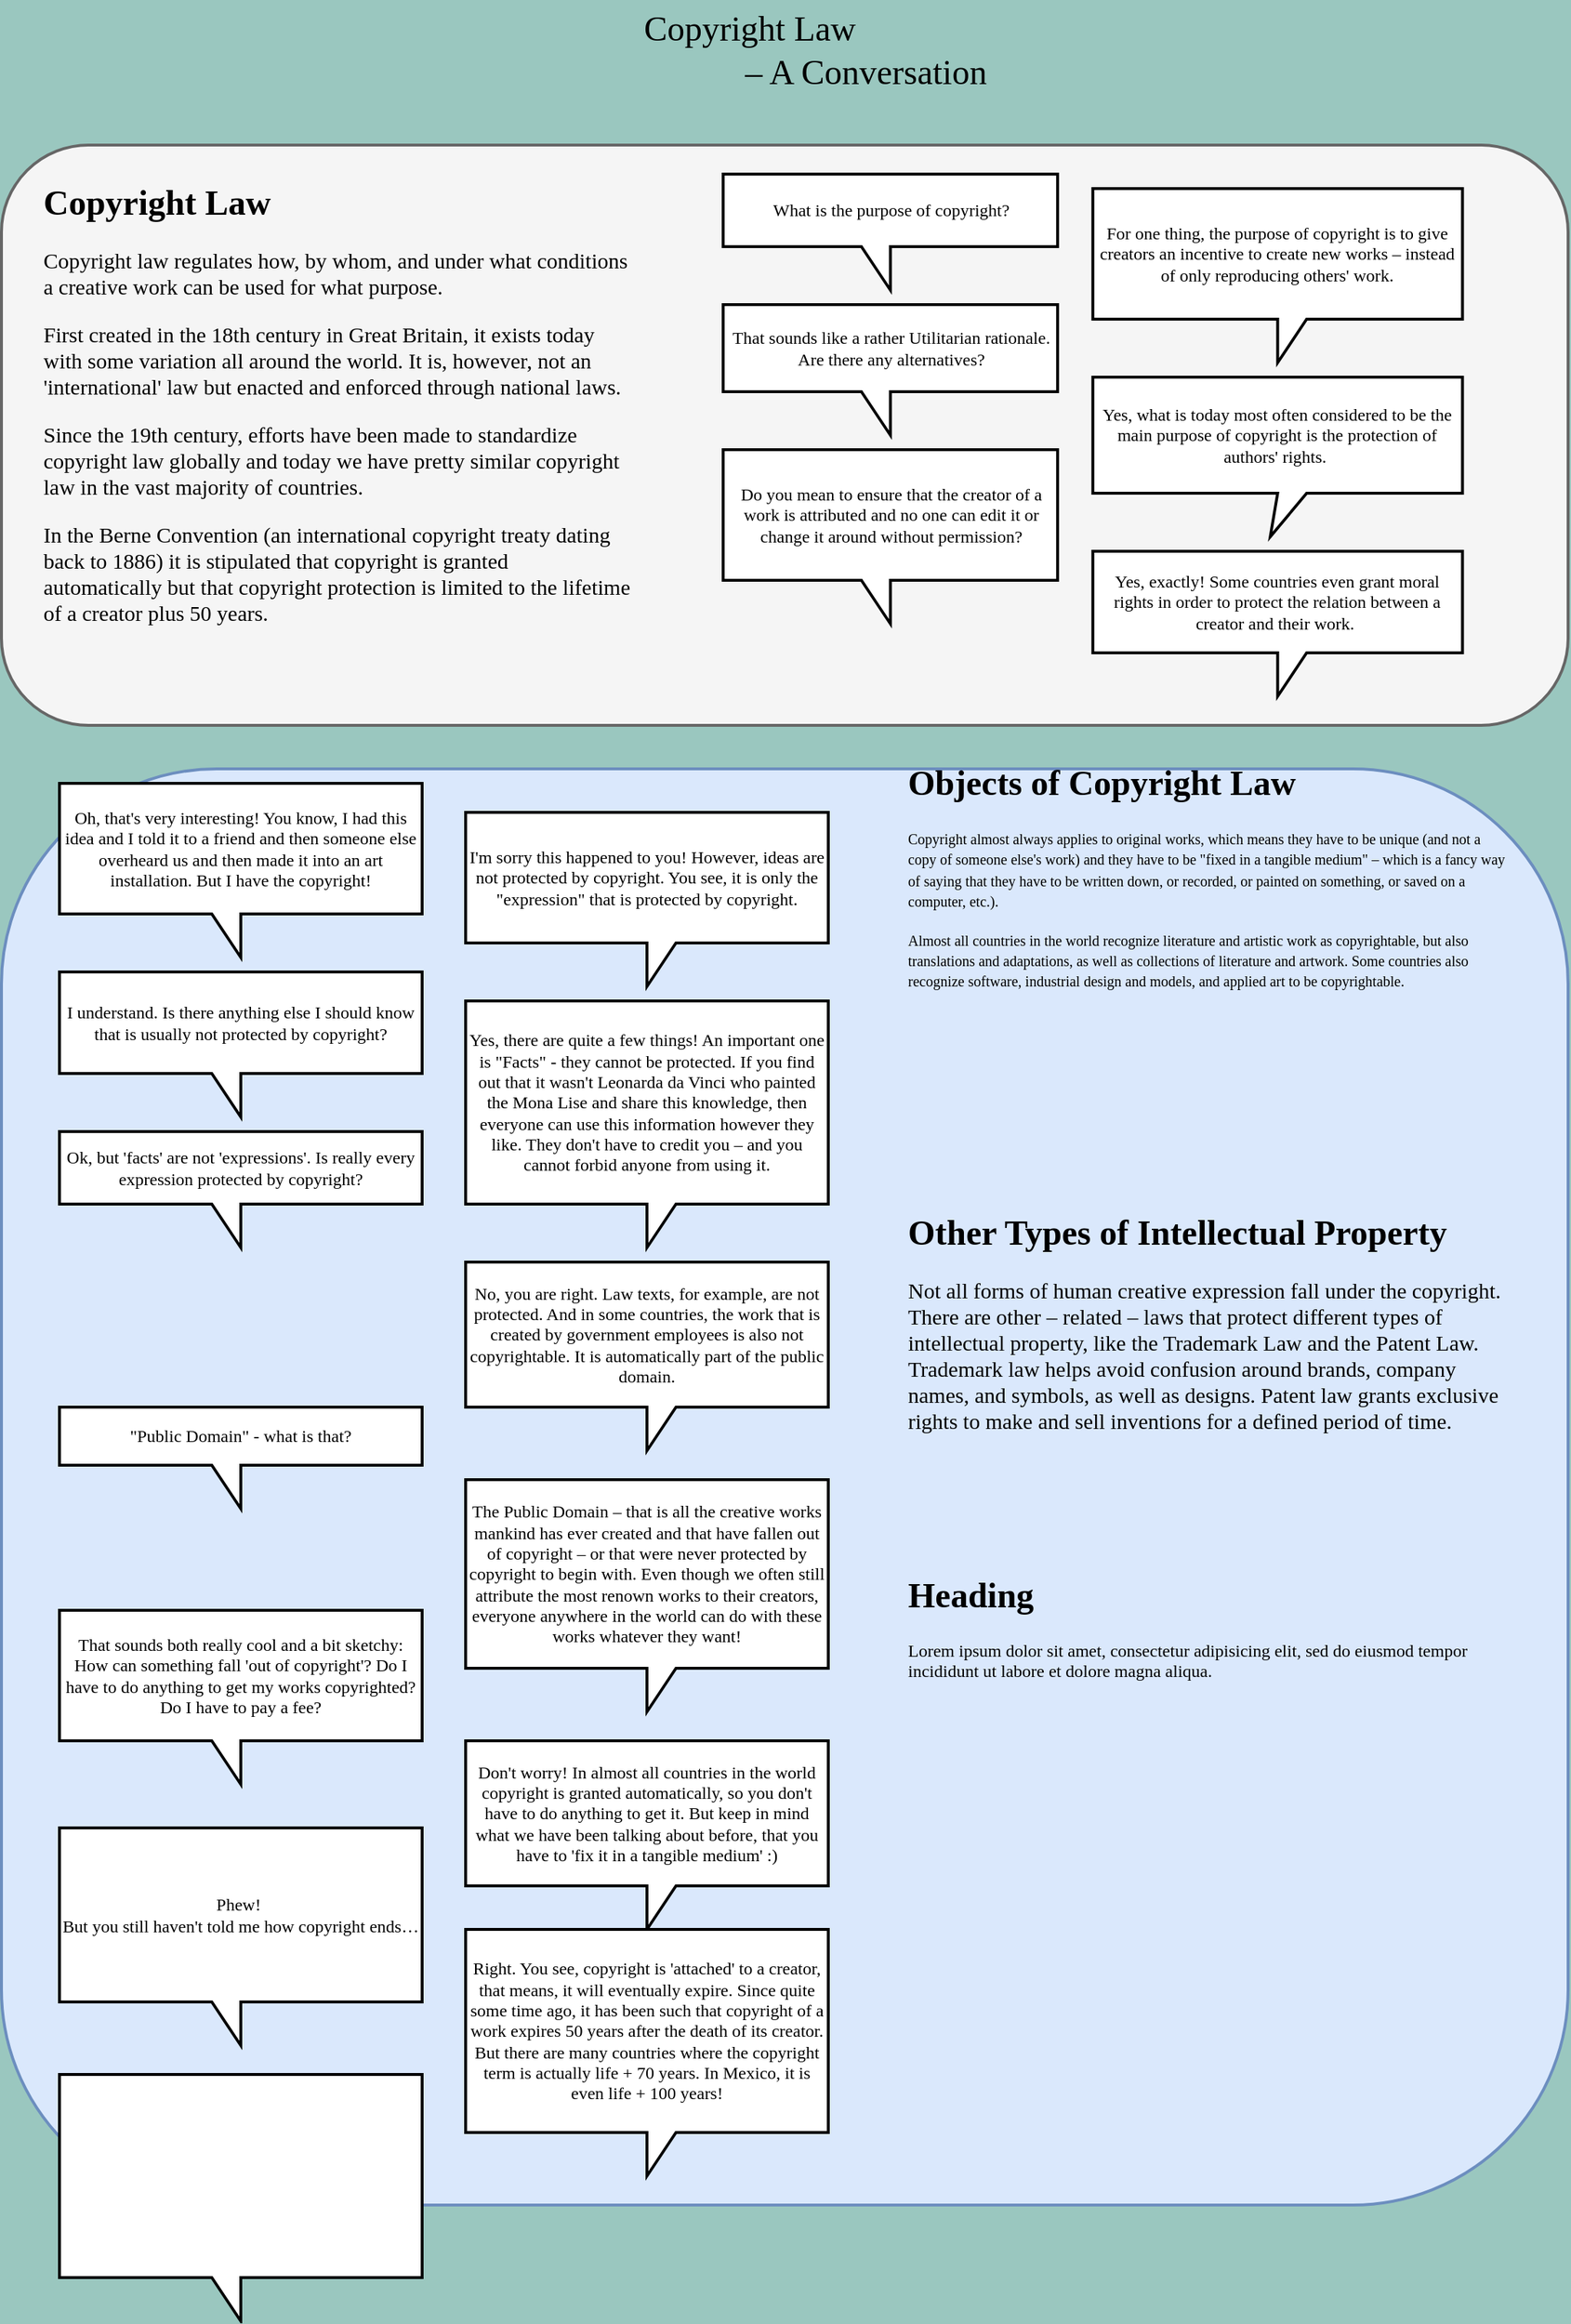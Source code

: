 <mxfile version="12.6.2" type="github">
  <diagram name="Page-1" id="ad52d381-51e7-2e0d-a935-2d0ddd2fd229">
    <mxGraphModel dx="1404" dy="1717" grid="1" gridSize="10" guides="1" tooltips="1" connect="1" arrows="1" fold="1" page="1" pageScale="1" pageWidth="1169" pageHeight="827" background="#9AC7BF" math="0" shadow="0">
      <root>
        <mxCell id="0"/>
        <mxCell id="1" parent="0"/>
        <mxCell id="lcUeHcnI_oaIsX3chBQn-14" value="Copyright Law" style="text;html=1;strokeColor=none;fillColor=none;align=center;verticalAlign=middle;whiteSpace=wrap;rounded=0;fontFamily=Verdana;fontSize=24;" vertex="1" parent="1">
          <mxGeometry x="456.33" y="-810" width="200" height="40" as="geometry"/>
        </mxCell>
        <mxCell id="lcUeHcnI_oaIsX3chBQn-15" value="– A Conversation" style="text;html=1;strokeColor=none;fillColor=none;align=center;verticalAlign=middle;whiteSpace=wrap;rounded=0;fontFamily=Verdana;fontSize=24;" vertex="1" parent="1">
          <mxGeometry x="526.33" y="-770" width="220" height="20" as="geometry"/>
        </mxCell>
        <mxCell id="lcUeHcnI_oaIsX3chBQn-23" value="" style="rounded=1;whiteSpace=wrap;html=1;strokeWidth=2;fontFamily=Verdana;fontSize=12;fillColor=#dae8fc;strokeColor=#6c8ebf;" vertex="1" parent="1">
          <mxGeometry x="40" y="-280" width="1080" height="990" as="geometry"/>
        </mxCell>
        <mxCell id="lcUeHcnI_oaIsX3chBQn-24" value="" style="group" vertex="1" connectable="0" parent="1">
          <mxGeometry x="40" y="-710" width="1080" height="410" as="geometry"/>
        </mxCell>
        <mxCell id="lcUeHcnI_oaIsX3chBQn-16" value="" style="rounded=1;whiteSpace=wrap;html=1;strokeWidth=2;fontFamily=Verdana;fontSize=24;fillColor=#f5f5f5;strokeColor=#666666;fontColor=#333333;" vertex="1" parent="lcUeHcnI_oaIsX3chBQn-24">
          <mxGeometry width="1080" height="400" as="geometry"/>
        </mxCell>
        <mxCell id="lcUeHcnI_oaIsX3chBQn-12" value="For one thing, the purpose of copyright is to give creators an incentive to create new works – instead of only reproducing others&#39; work." style="shape=callout;whiteSpace=wrap;html=1;perimeter=calloutPerimeter;strokeWidth=2;fontFamily=Verdana;" vertex="1" parent="lcUeHcnI_oaIsX3chBQn-24">
          <mxGeometry x="752.36" y="30" width="254.831" height="120" as="geometry"/>
        </mxCell>
        <mxCell id="lcUeHcnI_oaIsX3chBQn-13" value="What is the purpose of copyright?" style="shape=callout;whiteSpace=wrap;html=1;perimeter=calloutPerimeter;strokeWidth=2;fontFamily=Verdana;flipV=0;flipH=1;" vertex="1" parent="lcUeHcnI_oaIsX3chBQn-24">
          <mxGeometry x="497.528" y="20" width="230.562" height="80" as="geometry"/>
        </mxCell>
        <mxCell id="lcUeHcnI_oaIsX3chBQn-17" value="&lt;h1&gt;&lt;font style=&quot;font-size: 24px&quot;&gt;Copyright Law&lt;/font&gt;&lt;/h1&gt;&lt;p style=&quot;font-size: 15px&quot;&gt;&lt;font style=&quot;font-size: 15px&quot;&gt;Copyright law regulates how, by whom, and under what conditions a creative work can be used for what purpose.&amp;nbsp;&lt;/font&gt;&lt;/p&gt;&lt;p style=&quot;font-size: 15px&quot;&gt;&lt;font style=&quot;font-size: 15px&quot;&gt;First created in the 18th century in Great Britain, it exists today with some variation all around the world. It is, however, not an &#39;international&#39; law but enacted and enforced through national laws.&amp;nbsp;&lt;/font&gt;&lt;/p&gt;&lt;p style=&quot;font-size: 15px&quot;&gt;&lt;font style=&quot;font-size: 15px&quot;&gt;Since the 19th century, efforts have been made to standardize copyright law globally and today we have pretty similar copyright law in the vast majority of countries.&lt;/font&gt;&lt;/p&gt;&lt;p style=&quot;font-size: 15px&quot;&gt;&lt;font style=&quot;font-size: 15px&quot;&gt;In the Berne Convention (an international copyright treaty dating back to 1886) it is stipulated that copyright is granted automatically but that copyright protection is limited to the lifetime of a creator plus 50 years.&amp;nbsp;&lt;/font&gt;&lt;/p&gt;" style="text;html=1;strokeColor=none;fillColor=none;spacing=5;spacingTop=-20;whiteSpace=wrap;overflow=hidden;rounded=0;fontFamily=Verdana;fontSize=12;" vertex="1" parent="lcUeHcnI_oaIsX3chBQn-24">
          <mxGeometry x="24.27" y="20" width="412.58" height="390" as="geometry"/>
        </mxCell>
        <mxCell id="lcUeHcnI_oaIsX3chBQn-18" value="That sounds like a rather Utilitarian rationale. Are there any alternatives?" style="shape=callout;whiteSpace=wrap;html=1;perimeter=calloutPerimeter;strokeWidth=2;fontFamily=Verdana;fontSize=12;flipH=1;" vertex="1" parent="lcUeHcnI_oaIsX3chBQn-24">
          <mxGeometry x="497.528" y="110" width="230.562" height="90" as="geometry"/>
        </mxCell>
        <mxCell id="lcUeHcnI_oaIsX3chBQn-19" value="Yes, what is today most often considered to be the main purpose of copyright is the protection of authors&#39; rights.&amp;nbsp;" style="shape=callout;whiteSpace=wrap;html=1;perimeter=calloutPerimeter;strokeWidth=2;fontFamily=Verdana;fontSize=12;position2=0.48;" vertex="1" parent="lcUeHcnI_oaIsX3chBQn-24">
          <mxGeometry x="752.36" y="160" width="254.831" height="110" as="geometry"/>
        </mxCell>
        <mxCell id="lcUeHcnI_oaIsX3chBQn-20" value="Do you mean to ensure that the creator of a work is attributed and no one can edit it or change it around without permission?" style="shape=callout;whiteSpace=wrap;html=1;perimeter=calloutPerimeter;strokeWidth=2;fontFamily=Verdana;fontSize=12;flipH=1;" vertex="1" parent="lcUeHcnI_oaIsX3chBQn-24">
          <mxGeometry x="497.528" y="210" width="230.562" height="120" as="geometry"/>
        </mxCell>
        <mxCell id="lcUeHcnI_oaIsX3chBQn-21" value="Yes, exactly! Some countries even grant moral rights in order to protect the relation between a creator and their work.&amp;nbsp;" style="shape=callout;whiteSpace=wrap;html=1;perimeter=calloutPerimeter;strokeWidth=2;fontFamily=Verdana;fontSize=12;" vertex="1" parent="lcUeHcnI_oaIsX3chBQn-24">
          <mxGeometry x="752.36" y="280" width="254.831" height="100" as="geometry"/>
        </mxCell>
        <mxCell id="lcUeHcnI_oaIsX3chBQn-26" value="&lt;h1&gt;&lt;span&gt;Objects of Copyright Law&lt;/span&gt;&lt;/h1&gt;&lt;p&gt;&lt;font size=&quot;1&quot;&gt;&lt;span style=&quot;font-weight: 400&quot;&gt;Copyright almost always applies to original works, which means they have to be unique (and not a copy of someone else&#39;s work) and they have to be &quot;fixed in a tangible medium&quot; – which is a fancy way of saying that they have to be written down, or recorded, or painted on something, or saved on a computer, etc.).&lt;/span&gt;&lt;/font&gt;&lt;/p&gt;&lt;div&gt;&lt;font size=&quot;1&quot;&gt;Almost all countries in the world recognize literature and artistic work as copyrightable, but also translations and adaptations, as well as collections of literature and artwork. Some countries also recognize software, industrial design and models, and applied art to be copyrightable.&lt;/font&gt;&lt;/div&gt;" style="text;html=1;strokeColor=none;fillColor=none;spacing=5;spacingTop=-20;whiteSpace=wrap;overflow=hidden;rounded=0;fontFamily=Verdana;fontSize=12;" vertex="1" parent="1">
          <mxGeometry x="660" y="-290" width="420" height="290" as="geometry"/>
        </mxCell>
        <mxCell id="lcUeHcnI_oaIsX3chBQn-27" value="Oh, that&#39;s very interesting! You know, I had this idea and I told it to a friend and then someone else overheard us and then made it into an art installation. But I have the copyright!" style="shape=callout;whiteSpace=wrap;html=1;perimeter=calloutPerimeter;strokeWidth=2;fontFamily=Verdana;fontSize=12;flipH=1;" vertex="1" parent="1">
          <mxGeometry x="80" y="-270" width="250" height="120" as="geometry"/>
        </mxCell>
        <mxCell id="lcUeHcnI_oaIsX3chBQn-28" value="I&#39;m sorry this happened to you! However, ideas are not protected by copyright. You see, it is only the &quot;expression&quot; that is protected by copyright." style="shape=callout;whiteSpace=wrap;html=1;perimeter=calloutPerimeter;strokeWidth=2;fontFamily=Verdana;fontSize=12;" vertex="1" parent="1">
          <mxGeometry x="360" y="-250" width="250" height="120" as="geometry"/>
        </mxCell>
        <mxCell id="lcUeHcnI_oaIsX3chBQn-29" value="I understand. Is there anything else I should know that is usually not protected by copyright?" style="shape=callout;whiteSpace=wrap;html=1;perimeter=calloutPerimeter;strokeWidth=2;fontFamily=Verdana;fontSize=12;flipH=1;" vertex="1" parent="1">
          <mxGeometry x="80" y="-140" width="250" height="100" as="geometry"/>
        </mxCell>
        <mxCell id="lcUeHcnI_oaIsX3chBQn-30" value="Yes, there are quite a few things! An important one is &quot;Facts&quot; - they cannot be protected. If you find out that it wasn&#39;t Leonarda da Vinci who painted the Mona Lise and share this knowledge, then everyone can use this information however they like. They don&#39;t have to credit you – and you cannot forbid anyone from using it." style="shape=callout;whiteSpace=wrap;html=1;perimeter=calloutPerimeter;strokeWidth=2;fontFamily=Verdana;fontSize=12;" vertex="1" parent="1">
          <mxGeometry x="360" y="-120" width="250" height="170" as="geometry"/>
        </mxCell>
        <mxCell id="lcUeHcnI_oaIsX3chBQn-31" value="Ok, but &#39;facts&#39; are not &#39;expressions&#39;. Is really every expression protected by copyright?" style="shape=callout;whiteSpace=wrap;html=1;perimeter=calloutPerimeter;strokeWidth=2;fontFamily=Verdana;fontSize=12;flipH=1;" vertex="1" parent="1">
          <mxGeometry x="80" y="-30" width="250" height="80" as="geometry"/>
        </mxCell>
        <mxCell id="lcUeHcnI_oaIsX3chBQn-32" value="No, you are right. Law texts, for example, are not protected. And in some countries, the work that is created by government employees is also not copyrightable. It is automatically part of the public domain." style="shape=callout;whiteSpace=wrap;html=1;perimeter=calloutPerimeter;strokeWidth=2;fontFamily=Verdana;fontSize=12;" vertex="1" parent="1">
          <mxGeometry x="360" y="60" width="250" height="130" as="geometry"/>
        </mxCell>
        <mxCell id="lcUeHcnI_oaIsX3chBQn-33" value="&lt;h1&gt;Other Types of Intellectual Property&lt;/h1&gt;&lt;p&gt;&lt;font style=&quot;font-size: 15px&quot;&gt;Not all forms of human creative expression fall under the copyright. There are other – related – laws that protect different types of intellectual property, like the Trademark Law and the Patent Law. Trademark law helps avoid confusion around brands, company names, and symbols, as well as designs. Patent law grants exclusive rights to make and sell inventions for a defined period of time.&amp;nbsp;&amp;nbsp;&lt;/font&gt;&lt;/p&gt;" style="text;html=1;strokeColor=none;fillColor=none;spacing=5;spacingTop=-20;whiteSpace=wrap;overflow=hidden;rounded=0;fontFamily=Verdana;fontSize=12;" vertex="1" parent="1">
          <mxGeometry x="660" y="20" width="420" height="230" as="geometry"/>
        </mxCell>
        <mxCell id="lcUeHcnI_oaIsX3chBQn-34" value="&quot;Public Domain&quot; - what is that?" style="shape=callout;whiteSpace=wrap;html=1;perimeter=calloutPerimeter;strokeWidth=2;fontFamily=Verdana;fontSize=12;flipH=1;" vertex="1" parent="1">
          <mxGeometry x="80" y="160" width="250" height="70" as="geometry"/>
        </mxCell>
        <mxCell id="lcUeHcnI_oaIsX3chBQn-35" value="The Public Domain – that is all the creative works mankind has ever created and that have fallen out of copyright – or that were never protected by copyright to begin with. Even though we often still attribute the most renown works to their creators, everyone anywhere in the world can do with these works whatever they want!" style="shape=callout;whiteSpace=wrap;html=1;perimeter=calloutPerimeter;strokeWidth=2;fontFamily=Verdana;fontSize=12;" vertex="1" parent="1">
          <mxGeometry x="360" y="210" width="250" height="160" as="geometry"/>
        </mxCell>
        <mxCell id="lcUeHcnI_oaIsX3chBQn-36" value="That sounds both really cool and a bit sketchy: How can something fall &#39;out of copyright&#39;? Do I have to do anything to get my works copyrighted? Do I have to pay a fee?" style="shape=callout;whiteSpace=wrap;html=1;perimeter=calloutPerimeter;strokeWidth=2;fontFamily=Verdana;fontSize=12;flipH=1;" vertex="1" parent="1">
          <mxGeometry x="80" y="300" width="250" height="120" as="geometry"/>
        </mxCell>
        <mxCell id="lcUeHcnI_oaIsX3chBQn-37" value="Don&#39;t worry! In almost all countries in the world copyright is granted automatically, so you don&#39;t have to do anything to get it. But keep in mind what we have been talking about before, that you have to &#39;fix it in a tangible medium&#39; :)" style="shape=callout;whiteSpace=wrap;html=1;perimeter=calloutPerimeter;strokeWidth=2;fontFamily=Verdana;fontSize=12;" vertex="1" parent="1">
          <mxGeometry x="360" y="390" width="250" height="130" as="geometry"/>
        </mxCell>
        <mxCell id="lcUeHcnI_oaIsX3chBQn-38" value="Phew!&amp;nbsp;&lt;br&gt;But you still haven&#39;t told me how copyright ends…" style="shape=callout;whiteSpace=wrap;html=1;perimeter=calloutPerimeter;strokeWidth=2;fontFamily=Verdana;fontSize=12;flipH=1;" vertex="1" parent="1">
          <mxGeometry x="80" y="450" width="250" height="150" as="geometry"/>
        </mxCell>
        <mxCell id="lcUeHcnI_oaIsX3chBQn-39" value="Right. You see, copyright is &#39;attached&#39; to a creator, that means, it will eventually expire. Since quite some time ago, it has been such that copyright of a work expires 50 years after the death of its creator. But there are many countries where the copyright term is actually life + 70 years. In Mexico, it is even life + 100 years!" style="shape=callout;whiteSpace=wrap;html=1;perimeter=calloutPerimeter;strokeWidth=2;fontFamily=Verdana;fontSize=12;" vertex="1" parent="1">
          <mxGeometry x="360" y="520" width="250" height="170" as="geometry"/>
        </mxCell>
        <mxCell id="lcUeHcnI_oaIsX3chBQn-40" value="" style="shape=callout;whiteSpace=wrap;html=1;perimeter=calloutPerimeter;strokeWidth=2;fontFamily=Verdana;fontSize=12;flipH=1;" vertex="1" parent="1">
          <mxGeometry x="80" y="620" width="250" height="170" as="geometry"/>
        </mxCell>
        <mxCell id="lcUeHcnI_oaIsX3chBQn-41" value="&lt;h1&gt;Heading&lt;/h1&gt;&lt;p&gt;Lorem ipsum dolor sit amet, consectetur adipisicing elit, sed do eiusmod tempor incididunt ut labore et dolore magna aliqua.&lt;/p&gt;" style="text;html=1;strokeColor=none;fillColor=none;spacing=5;spacingTop=-20;whiteSpace=wrap;overflow=hidden;rounded=0;fontFamily=Verdana;fontSize=12;" vertex="1" parent="1">
          <mxGeometry x="660" y="270" width="420" height="370" as="geometry"/>
        </mxCell>
      </root>
    </mxGraphModel>
  </diagram>
</mxfile>
